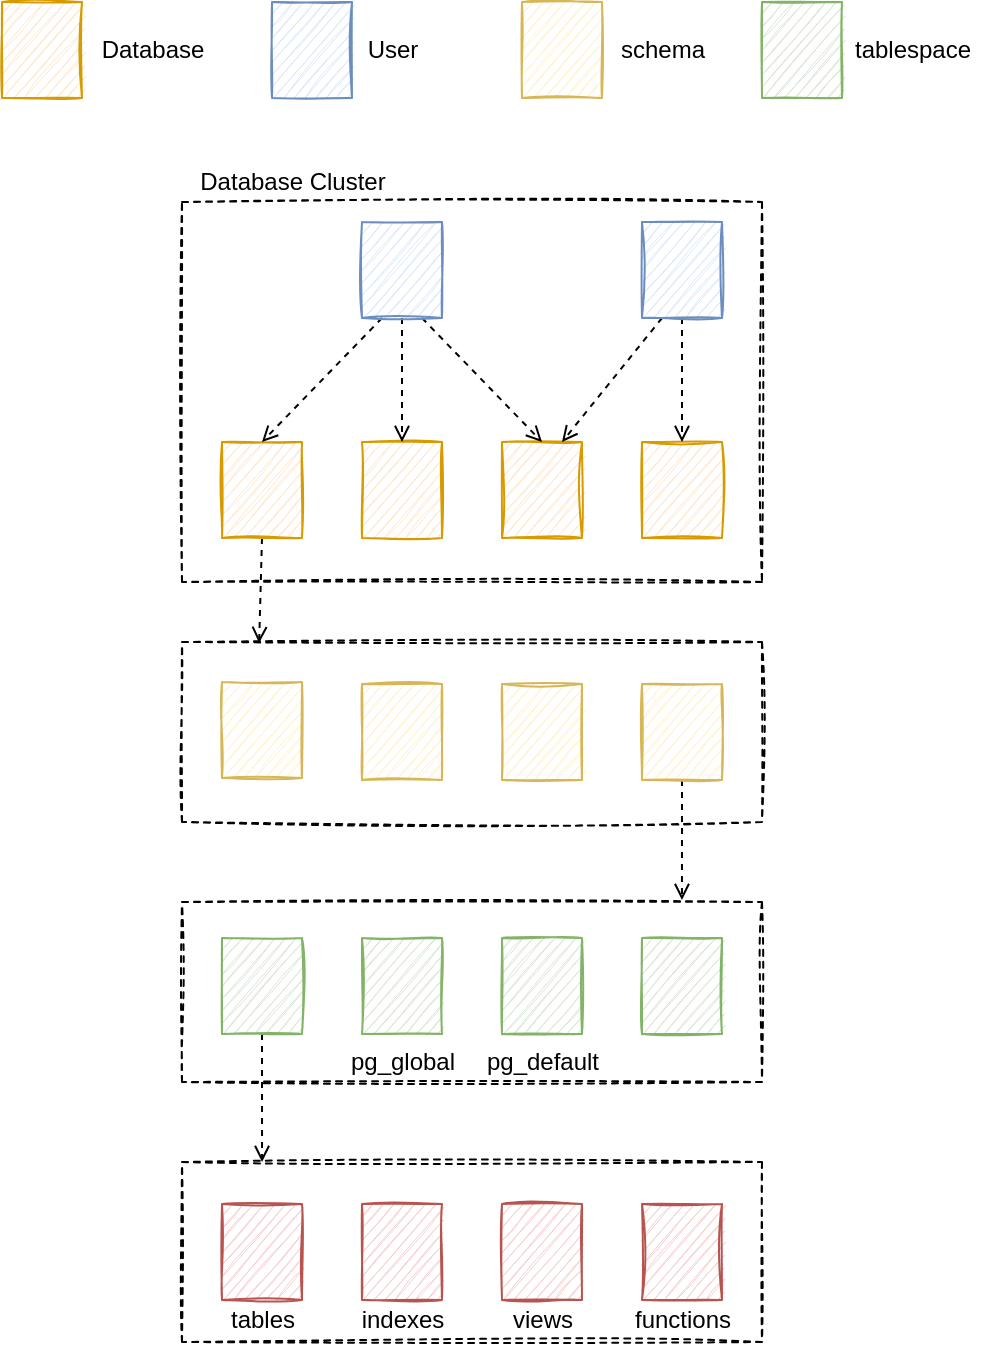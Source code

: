 <mxfile version="14.9.4" type="device" pages="2"><diagram id="YL_IZ_AcDyskjxI3Xveu" name="Page-1"><mxGraphModel dx="761" dy="1114" grid="1" gridSize="10" guides="1" tooltips="1" connect="1" arrows="1" fold="1" page="1" pageScale="1" pageWidth="827" pageHeight="1169" math="0" shadow="0"><root><mxCell id="0"/><mxCell id="1" parent="0"/><mxCell id="EKdI2fzBYAg23z6AzZvw-13" value="" style="rounded=0;whiteSpace=wrap;html=1;sketch=1;fontSize=16;fillColor=none;dashed=1;" vertex="1" parent="1"><mxGeometry x="330" y="280" width="290" height="190" as="geometry"/></mxCell><mxCell id="EKdI2fzBYAg23z6AzZvw-21" style="edgeStyle=none;rounded=0;orthogonalLoop=1;jettySize=auto;html=1;exitX=0.5;exitY=1;exitDx=0;exitDy=0;entryX=0.133;entryY=0.006;entryDx=0;entryDy=0;entryPerimeter=0;dashed=1;endArrow=open;endFill=0;" edge="1" parent="1" source="EKdI2fzBYAg23z6AzZvw-1" target="EKdI2fzBYAg23z6AzZvw-20"><mxGeometry relative="1" as="geometry"/></mxCell><mxCell id="EKdI2fzBYAg23z6AzZvw-1" value="" style="rounded=0;whiteSpace=wrap;html=1;sketch=1;fontSize=16;fillColor=#ffe6cc;strokeColor=#d79b00;" vertex="1" parent="1"><mxGeometry x="350" y="400" width="40" height="48" as="geometry"/></mxCell><mxCell id="EKdI2fzBYAg23z6AzZvw-2" value="" style="rounded=0;whiteSpace=wrap;html=1;sketch=1;fontSize=16;fillColor=#ffe6cc;strokeColor=#d79b00;" vertex="1" parent="1"><mxGeometry x="420" y="400" width="40" height="48" as="geometry"/></mxCell><mxCell id="EKdI2fzBYAg23z6AzZvw-3" value="" style="rounded=0;whiteSpace=wrap;html=1;sketch=1;fontSize=16;fillColor=#ffe6cc;strokeColor=#d79b00;" vertex="1" parent="1"><mxGeometry x="490" y="400" width="40" height="48" as="geometry"/></mxCell><mxCell id="EKdI2fzBYAg23z6AzZvw-4" value="" style="rounded=0;whiteSpace=wrap;html=1;sketch=1;fontSize=16;fillColor=#ffe6cc;strokeColor=#d79b00;" vertex="1" parent="1"><mxGeometry x="560" y="400" width="40" height="48" as="geometry"/></mxCell><mxCell id="EKdI2fzBYAg23z6AzZvw-7" style="rounded=0;orthogonalLoop=1;jettySize=auto;html=1;exitX=0.25;exitY=1;exitDx=0;exitDy=0;entryX=0.5;entryY=0;entryDx=0;entryDy=0;dashed=1;endArrow=open;endFill=0;" edge="1" parent="1" source="EKdI2fzBYAg23z6AzZvw-5" target="EKdI2fzBYAg23z6AzZvw-1"><mxGeometry relative="1" as="geometry"/></mxCell><mxCell id="EKdI2fzBYAg23z6AzZvw-8" style="edgeStyle=none;rounded=0;orthogonalLoop=1;jettySize=auto;html=1;exitX=0.5;exitY=1;exitDx=0;exitDy=0;entryX=0.5;entryY=0;entryDx=0;entryDy=0;dashed=1;endArrow=open;endFill=0;" edge="1" parent="1" source="EKdI2fzBYAg23z6AzZvw-5" target="EKdI2fzBYAg23z6AzZvw-2"><mxGeometry relative="1" as="geometry"/></mxCell><mxCell id="EKdI2fzBYAg23z6AzZvw-10" style="edgeStyle=none;rounded=0;orthogonalLoop=1;jettySize=auto;html=1;exitX=0.75;exitY=1;exitDx=0;exitDy=0;entryX=0.5;entryY=0;entryDx=0;entryDy=0;dashed=1;endArrow=open;endFill=0;" edge="1" parent="1" source="EKdI2fzBYAg23z6AzZvw-5" target="EKdI2fzBYAg23z6AzZvw-3"><mxGeometry relative="1" as="geometry"/></mxCell><mxCell id="EKdI2fzBYAg23z6AzZvw-5" value="" style="rounded=0;whiteSpace=wrap;html=1;sketch=1;fontSize=16;fillColor=#dae8fc;strokeColor=#6c8ebf;" vertex="1" parent="1"><mxGeometry x="420" y="290" width="40" height="48" as="geometry"/></mxCell><mxCell id="EKdI2fzBYAg23z6AzZvw-11" style="edgeStyle=none;rounded=0;orthogonalLoop=1;jettySize=auto;html=1;exitX=0.5;exitY=1;exitDx=0;exitDy=0;entryX=0.5;entryY=0;entryDx=0;entryDy=0;dashed=1;endArrow=open;endFill=0;" edge="1" parent="1" source="EKdI2fzBYAg23z6AzZvw-6" target="EKdI2fzBYAg23z6AzZvw-4"><mxGeometry relative="1" as="geometry"/></mxCell><mxCell id="EKdI2fzBYAg23z6AzZvw-12" style="edgeStyle=none;rounded=0;orthogonalLoop=1;jettySize=auto;html=1;exitX=0.25;exitY=1;exitDx=0;exitDy=0;entryX=0.75;entryY=0;entryDx=0;entryDy=0;dashed=1;endArrow=open;endFill=0;" edge="1" parent="1" source="EKdI2fzBYAg23z6AzZvw-6" target="EKdI2fzBYAg23z6AzZvw-3"><mxGeometry relative="1" as="geometry"/></mxCell><mxCell id="EKdI2fzBYAg23z6AzZvw-6" value="" style="rounded=0;whiteSpace=wrap;html=1;sketch=1;fontSize=16;fillColor=#dae8fc;strokeColor=#6c8ebf;" vertex="1" parent="1"><mxGeometry x="560" y="290" width="40" height="48" as="geometry"/></mxCell><mxCell id="EKdI2fzBYAg23z6AzZvw-15" value="Database Cluster" style="text;html=1;align=center;verticalAlign=middle;resizable=0;points=[];autosize=1;strokeColor=none;" vertex="1" parent="1"><mxGeometry x="330" y="260" width="110" height="20" as="geometry"/></mxCell><mxCell id="EKdI2fzBYAg23z6AzZvw-16" value="" style="rounded=0;whiteSpace=wrap;html=1;sketch=1;fontSize=16;fillColor=#ffe6cc;strokeColor=#d79b00;" vertex="1" parent="1"><mxGeometry x="240" y="180" width="40" height="48" as="geometry"/></mxCell><mxCell id="EKdI2fzBYAg23z6AzZvw-17" value="Database" style="text;html=1;align=center;verticalAlign=middle;resizable=0;points=[];autosize=1;strokeColor=none;" vertex="1" parent="1"><mxGeometry x="280" y="194" width="70" height="20" as="geometry"/></mxCell><mxCell id="EKdI2fzBYAg23z6AzZvw-18" value="" style="rounded=0;whiteSpace=wrap;html=1;sketch=1;fontSize=16;fillColor=#dae8fc;strokeColor=#6c8ebf;" vertex="1" parent="1"><mxGeometry x="375" y="180" width="40" height="48" as="geometry"/></mxCell><mxCell id="EKdI2fzBYAg23z6AzZvw-19" value="User" style="text;html=1;align=center;verticalAlign=middle;resizable=0;points=[];autosize=1;strokeColor=none;" vertex="1" parent="1"><mxGeometry x="415" y="194" width="40" height="20" as="geometry"/></mxCell><mxCell id="EKdI2fzBYAg23z6AzZvw-20" value="" style="rounded=0;whiteSpace=wrap;html=1;sketch=1;fontSize=16;dashed=1;fillColor=none;" vertex="1" parent="1"><mxGeometry x="330" y="500" width="290" height="90" as="geometry"/></mxCell><mxCell id="EKdI2fzBYAg23z6AzZvw-22" value="" style="rounded=0;whiteSpace=wrap;html=1;sketch=1;fontSize=16;fillColor=#fff2cc;strokeColor=#d6b656;" vertex="1" parent="1"><mxGeometry x="500" y="180" width="40" height="48" as="geometry"/></mxCell><mxCell id="EKdI2fzBYAg23z6AzZvw-23" value="" style="rounded=0;whiteSpace=wrap;html=1;sketch=1;fontSize=16;fillColor=#fff2cc;strokeColor=#d6b656;" vertex="1" parent="1"><mxGeometry x="350" y="520" width="40" height="48" as="geometry"/></mxCell><mxCell id="EKdI2fzBYAg23z6AzZvw-24" value="schema" style="text;html=1;align=center;verticalAlign=middle;resizable=0;points=[];autosize=1;strokeColor=none;" vertex="1" parent="1"><mxGeometry x="540" y="194" width="60" height="20" as="geometry"/></mxCell><mxCell id="EKdI2fzBYAg23z6AzZvw-25" value="" style="rounded=0;whiteSpace=wrap;html=1;sketch=1;fontSize=16;fillColor=#fff2cc;strokeColor=#d6b656;" vertex="1" parent="1"><mxGeometry x="420" y="521" width="40" height="48" as="geometry"/></mxCell><mxCell id="EKdI2fzBYAg23z6AzZvw-26" value="" style="rounded=0;whiteSpace=wrap;html=1;sketch=1;fontSize=16;fillColor=#fff2cc;strokeColor=#d6b656;" vertex="1" parent="1"><mxGeometry x="490" y="521" width="40" height="48" as="geometry"/></mxCell><mxCell id="QjKQKn7YA20XEkkNRa-C-7" style="edgeStyle=none;rounded=0;orthogonalLoop=1;jettySize=auto;html=1;exitX=0.5;exitY=1;exitDx=0;exitDy=0;entryX=0.862;entryY=-0.011;entryDx=0;entryDy=0;entryPerimeter=0;dashed=1;endArrow=open;endFill=0;" edge="1" parent="1" source="EKdI2fzBYAg23z6AzZvw-27" target="EKdI2fzBYAg23z6AzZvw-28"><mxGeometry relative="1" as="geometry"/></mxCell><mxCell id="EKdI2fzBYAg23z6AzZvw-27" value="" style="rounded=0;whiteSpace=wrap;html=1;sketch=1;fontSize=16;fillColor=#fff2cc;strokeColor=#d6b656;" vertex="1" parent="1"><mxGeometry x="560" y="521" width="40" height="48" as="geometry"/></mxCell><mxCell id="EKdI2fzBYAg23z6AzZvw-28" value="" style="rounded=0;whiteSpace=wrap;html=1;sketch=1;fontSize=16;dashed=1;fillColor=none;" vertex="1" parent="1"><mxGeometry x="330" y="630" width="290" height="90" as="geometry"/></mxCell><mxCell id="QjKQKn7YA20XEkkNRa-C-8" style="edgeStyle=none;rounded=0;orthogonalLoop=1;jettySize=auto;html=1;exitX=0.5;exitY=1;exitDx=0;exitDy=0;entryX=0.138;entryY=0;entryDx=0;entryDy=0;entryPerimeter=0;dashed=1;endArrow=open;endFill=0;" edge="1" parent="1" source="EKdI2fzBYAg23z6AzZvw-30" target="QjKQKn7YA20XEkkNRa-C-5"><mxGeometry relative="1" as="geometry"/></mxCell><mxCell id="EKdI2fzBYAg23z6AzZvw-30" value="" style="rounded=0;whiteSpace=wrap;html=1;sketch=1;fontSize=16;fillColor=#d5e8d4;strokeColor=#82b366;" vertex="1" parent="1"><mxGeometry x="350" y="648" width="40" height="48" as="geometry"/></mxCell><mxCell id="EKdI2fzBYAg23z6AzZvw-32" value="" style="rounded=0;whiteSpace=wrap;html=1;sketch=1;fontSize=16;fillColor=#d5e8d4;strokeColor=#82b366;" vertex="1" parent="1"><mxGeometry x="420" y="648" width="40" height="48" as="geometry"/></mxCell><mxCell id="EKdI2fzBYAg23z6AzZvw-33" value="" style="rounded=0;whiteSpace=wrap;html=1;sketch=1;fontSize=16;fillColor=#d5e8d4;strokeColor=#82b366;" vertex="1" parent="1"><mxGeometry x="490" y="648" width="40" height="48" as="geometry"/></mxCell><mxCell id="EKdI2fzBYAg23z6AzZvw-34" value="" style="rounded=0;whiteSpace=wrap;html=1;sketch=1;fontSize=16;fillColor=#d5e8d4;strokeColor=#82b366;" vertex="1" parent="1"><mxGeometry x="560" y="648" width="40" height="48" as="geometry"/></mxCell><mxCell id="QjKQKn7YA20XEkkNRa-C-1" value="pg_default" style="text;html=1;align=center;verticalAlign=middle;resizable=0;points=[];autosize=1;strokeColor=none;" vertex="1" parent="1"><mxGeometry x="475" y="700" width="70" height="20" as="geometry"/></mxCell><mxCell id="QjKQKn7YA20XEkkNRa-C-2" value="pg_global" style="text;html=1;align=center;verticalAlign=middle;resizable=0;points=[];autosize=1;strokeColor=none;" vertex="1" parent="1"><mxGeometry x="405" y="700" width="70" height="20" as="geometry"/></mxCell><mxCell id="QjKQKn7YA20XEkkNRa-C-3" value="" style="rounded=0;whiteSpace=wrap;html=1;sketch=1;fontSize=16;fillColor=#d5e8d4;strokeColor=#82b366;" vertex="1" parent="1"><mxGeometry x="620" y="180" width="40" height="48" as="geometry"/></mxCell><mxCell id="QjKQKn7YA20XEkkNRa-C-4" value="tablespace" style="text;html=1;align=center;verticalAlign=middle;resizable=0;points=[];autosize=1;strokeColor=none;" vertex="1" parent="1"><mxGeometry x="660" y="194" width="70" height="20" as="geometry"/></mxCell><mxCell id="QjKQKn7YA20XEkkNRa-C-5" value="" style="rounded=0;whiteSpace=wrap;html=1;sketch=1;fontSize=16;fillColor=none;dashed=1;" vertex="1" parent="1"><mxGeometry x="330" y="760" width="290" height="90" as="geometry"/></mxCell><mxCell id="QjKQKn7YA20XEkkNRa-C-9" value="" style="rounded=0;whiteSpace=wrap;html=1;sketch=1;fontSize=16;fillColor=#f8cecc;strokeColor=#b85450;" vertex="1" parent="1"><mxGeometry x="350" y="781" width="40" height="48" as="geometry"/></mxCell><mxCell id="QjKQKn7YA20XEkkNRa-C-10" value="" style="rounded=0;whiteSpace=wrap;html=1;sketch=1;fontSize=16;fillColor=#f8cecc;strokeColor=#b85450;" vertex="1" parent="1"><mxGeometry x="420" y="781" width="40" height="48" as="geometry"/></mxCell><mxCell id="QjKQKn7YA20XEkkNRa-C-11" value="" style="rounded=0;whiteSpace=wrap;html=1;sketch=1;fontSize=16;fillColor=#f8cecc;strokeColor=#b85450;" vertex="1" parent="1"><mxGeometry x="490" y="781" width="40" height="48" as="geometry"/></mxCell><mxCell id="QjKQKn7YA20XEkkNRa-C-12" value="" style="rounded=0;whiteSpace=wrap;html=1;sketch=1;fontSize=16;fillColor=#f8cecc;strokeColor=#b85450;" vertex="1" parent="1"><mxGeometry x="560" y="781" width="40" height="48" as="geometry"/></mxCell><mxCell id="QjKQKn7YA20XEkkNRa-C-13" value="tables" style="text;html=1;align=center;verticalAlign=middle;resizable=0;points=[];autosize=1;strokeColor=none;" vertex="1" parent="1"><mxGeometry x="345" y="829" width="50" height="20" as="geometry"/></mxCell><mxCell id="QjKQKn7YA20XEkkNRa-C-14" value="indexes" style="text;html=1;align=center;verticalAlign=middle;resizable=0;points=[];autosize=1;strokeColor=none;" vertex="1" parent="1"><mxGeometry x="410" y="829" width="60" height="20" as="geometry"/></mxCell><mxCell id="QjKQKn7YA20XEkkNRa-C-15" value="views" style="text;html=1;align=center;verticalAlign=middle;resizable=0;points=[];autosize=1;strokeColor=none;" vertex="1" parent="1"><mxGeometry x="485" y="829" width="50" height="20" as="geometry"/></mxCell><mxCell id="QjKQKn7YA20XEkkNRa-C-16" value="functions" style="text;html=1;align=center;verticalAlign=middle;resizable=0;points=[];autosize=1;strokeColor=none;" vertex="1" parent="1"><mxGeometry x="550" y="829" width="60" height="20" as="geometry"/></mxCell></root></mxGraphModel></diagram><diagram id="nI3U0-9IUMwlew-2KNzd" name="Page-2"><mxGraphModel dx="2062" dy="1161" grid="1" gridSize="10" guides="1" tooltips="1" connect="1" arrows="1" fold="1" page="1" pageScale="1" pageWidth="827" pageHeight="1169" math="0" shadow="0"><root><mxCell id="VR0p-v-v8T9IgNuAsl-d-0"/><mxCell id="VR0p-v-v8T9IgNuAsl-d-1" parent="VR0p-v-v8T9IgNuAsl-d-0"/></root></mxGraphModel></diagram></mxfile>
